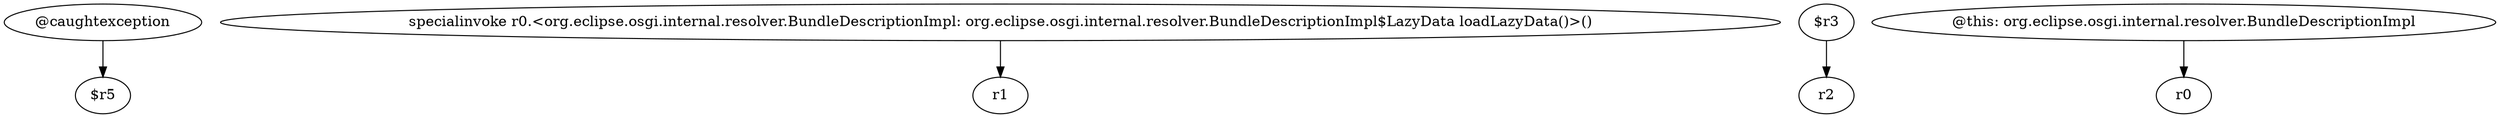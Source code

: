 digraph g {
0[label="@caughtexception"]
1[label="$r5"]
0->1[label=""]
2[label="specialinvoke r0.<org.eclipse.osgi.internal.resolver.BundleDescriptionImpl: org.eclipse.osgi.internal.resolver.BundleDescriptionImpl$LazyData loadLazyData()>()"]
3[label="r1"]
2->3[label=""]
4[label="$r3"]
5[label="r2"]
4->5[label=""]
6[label="@this: org.eclipse.osgi.internal.resolver.BundleDescriptionImpl"]
7[label="r0"]
6->7[label=""]
}